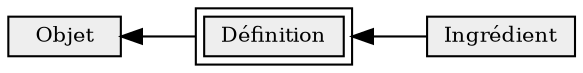 digraph a {
size="8,20";
rankdir=LR;
node [height=0 style="filled", shape="box", font="Helvetica-Bold", fontsize="10", color="#00000"];
"Définition" -> "Ingrédient" [dir=back];
"Objet" -> "Définition" [dir=back];
"Définition" [URL="http://smw.learning-socle.org/index.php/Cat%C3%A9gorie:D%C3%A9finition",peripheries=2,label="Définition",fillcolor="#EEEEEE"];
"Ingrédient" [URL="http://smw.learning-socle.org/index.php/Cat%C3%A9gorie:Ingr%C3%A9dient",peripheries=1,label="Ingrédient",fillcolor="#EEEEEE"];
"Objet" [URL="http://smw.learning-socle.org/index.php/Cat%C3%A9gorie:Objet",peripheries=1,label="Objet",fillcolor="#EEEEEE"];
}
